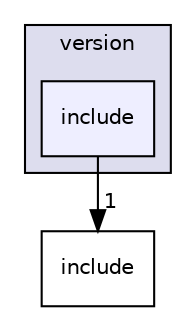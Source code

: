digraph "include" {
  compound=true
  node [ fontsize="10", fontname="Helvetica"];
  edge [ labelfontsize="10", labelfontname="Helvetica"];
  subgraph clusterdir_ae7e1e428abcc149773b84e5a1ab9002 {
    graph [ bgcolor="#ddddee", pencolor="black", label="version" fontname="Helvetica", fontsize="10", URL="dir_ae7e1e428abcc149773b84e5a1ab9002.html"]
  dir_abe6ecaa64303fdfc4d3e622e2dca5b5 [shape=box, label="include", style="filled", fillcolor="#eeeeff", pencolor="black", URL="dir_abe6ecaa64303fdfc4d3e622e2dca5b5.html"];
  }
  dir_d44c64559bbebec7f509842c48db8b23 [shape=box label="include" URL="dir_d44c64559bbebec7f509842c48db8b23.html"];
  dir_abe6ecaa64303fdfc4d3e622e2dca5b5->dir_d44c64559bbebec7f509842c48db8b23 [headlabel="1", labeldistance=1.5 headhref="dir_000021_000017.html"];
}
